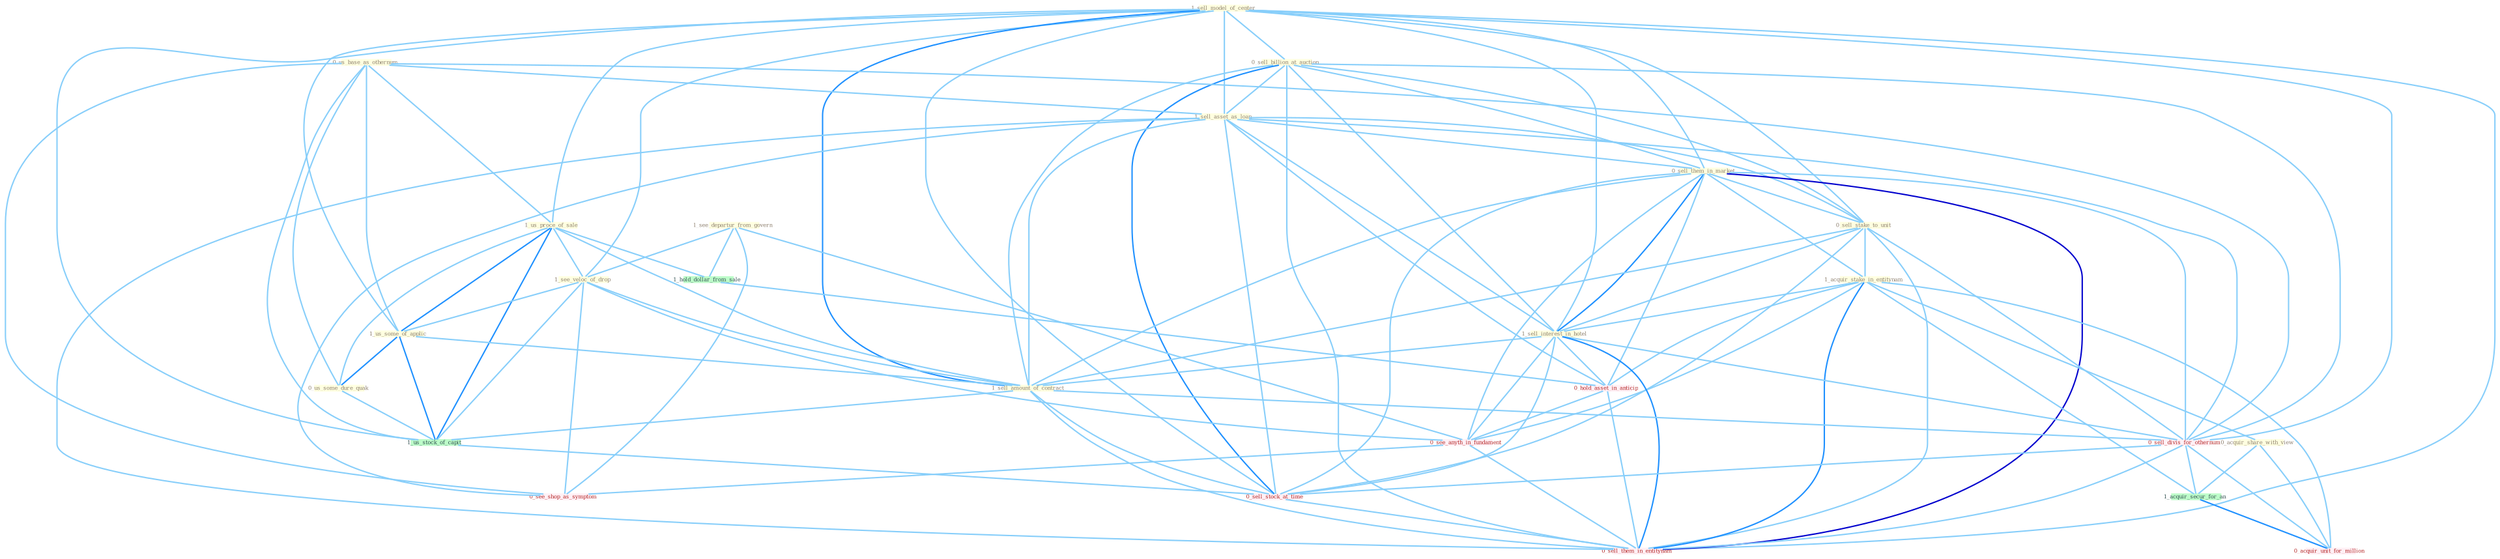 Graph G{ 
    node
    [shape=polygon,style=filled,width=.5,height=.06,color="#BDFCC9",fixedsize=true,fontsize=4,
    fontcolor="#2f4f4f"];
    {node
    [color="#ffffe0", fontcolor="#8b7d6b"] "1_sell_model_of_center " "0_sell_billion_at_auction " "0_us_base_as_othernum " "1_see_departur_from_govern " "1_sell_asset_as_loan " "1_us_proce_of_sale " "0_sell_them_in_market " "1_see_veloc_of_drop " "0_sell_stake_to_unit " "1_acquir_stake_in_entitynam " "1_us_some_of_applic " "1_sell_interest_in_hotel " "1_sell_amount_of_contract " "0_acquir_share_with_view " "0_us_some_dure_quak "}
{node [color="#fff0f5", fontcolor="#b22222"] "0_sell_divis_for_othernum " "0_hold_asset_in_anticip " "0_sell_stock_at_time " "0_see_anyth_in_fundament " "0_acquir_unit_for_million " "0_see_shop_as_symptom " "0_sell_them_in_entitynam "}
edge [color="#B0E2FF"];

	"1_sell_model_of_center " -- "0_sell_billion_at_auction " [w="1", color="#87cefa" ];
	"1_sell_model_of_center " -- "1_sell_asset_as_loan " [w="1", color="#87cefa" ];
	"1_sell_model_of_center " -- "1_us_proce_of_sale " [w="1", color="#87cefa" ];
	"1_sell_model_of_center " -- "0_sell_them_in_market " [w="1", color="#87cefa" ];
	"1_sell_model_of_center " -- "1_see_veloc_of_drop " [w="1", color="#87cefa" ];
	"1_sell_model_of_center " -- "0_sell_stake_to_unit " [w="1", color="#87cefa" ];
	"1_sell_model_of_center " -- "1_us_some_of_applic " [w="1", color="#87cefa" ];
	"1_sell_model_of_center " -- "1_sell_interest_in_hotel " [w="1", color="#87cefa" ];
	"1_sell_model_of_center " -- "1_sell_amount_of_contract " [w="2", color="#1e90ff" , len=0.8];
	"1_sell_model_of_center " -- "0_sell_divis_for_othernum " [w="1", color="#87cefa" ];
	"1_sell_model_of_center " -- "1_us_stock_of_capit " [w="1", color="#87cefa" ];
	"1_sell_model_of_center " -- "0_sell_stock_at_time " [w="1", color="#87cefa" ];
	"1_sell_model_of_center " -- "0_sell_them_in_entitynam " [w="1", color="#87cefa" ];
	"0_sell_billion_at_auction " -- "1_sell_asset_as_loan " [w="1", color="#87cefa" ];
	"0_sell_billion_at_auction " -- "0_sell_them_in_market " [w="1", color="#87cefa" ];
	"0_sell_billion_at_auction " -- "0_sell_stake_to_unit " [w="1", color="#87cefa" ];
	"0_sell_billion_at_auction " -- "1_sell_interest_in_hotel " [w="1", color="#87cefa" ];
	"0_sell_billion_at_auction " -- "1_sell_amount_of_contract " [w="1", color="#87cefa" ];
	"0_sell_billion_at_auction " -- "0_sell_divis_for_othernum " [w="1", color="#87cefa" ];
	"0_sell_billion_at_auction " -- "0_sell_stock_at_time " [w="2", color="#1e90ff" , len=0.8];
	"0_sell_billion_at_auction " -- "0_sell_them_in_entitynam " [w="1", color="#87cefa" ];
	"0_us_base_as_othernum " -- "1_sell_asset_as_loan " [w="1", color="#87cefa" ];
	"0_us_base_as_othernum " -- "1_us_proce_of_sale " [w="1", color="#87cefa" ];
	"0_us_base_as_othernum " -- "1_us_some_of_applic " [w="1", color="#87cefa" ];
	"0_us_base_as_othernum " -- "0_us_some_dure_quak " [w="1", color="#87cefa" ];
	"0_us_base_as_othernum " -- "0_sell_divis_for_othernum " [w="1", color="#87cefa" ];
	"0_us_base_as_othernum " -- "1_us_stock_of_capit " [w="1", color="#87cefa" ];
	"0_us_base_as_othernum " -- "0_see_shop_as_symptom " [w="1", color="#87cefa" ];
	"1_see_departur_from_govern " -- "1_see_veloc_of_drop " [w="1", color="#87cefa" ];
	"1_see_departur_from_govern " -- "1_hold_dollar_from_sale " [w="1", color="#87cefa" ];
	"1_see_departur_from_govern " -- "0_see_anyth_in_fundament " [w="1", color="#87cefa" ];
	"1_see_departur_from_govern " -- "0_see_shop_as_symptom " [w="1", color="#87cefa" ];
	"1_sell_asset_as_loan " -- "0_sell_them_in_market " [w="1", color="#87cefa" ];
	"1_sell_asset_as_loan " -- "0_sell_stake_to_unit " [w="1", color="#87cefa" ];
	"1_sell_asset_as_loan " -- "1_sell_interest_in_hotel " [w="1", color="#87cefa" ];
	"1_sell_asset_as_loan " -- "1_sell_amount_of_contract " [w="1", color="#87cefa" ];
	"1_sell_asset_as_loan " -- "0_sell_divis_for_othernum " [w="1", color="#87cefa" ];
	"1_sell_asset_as_loan " -- "0_hold_asset_in_anticip " [w="1", color="#87cefa" ];
	"1_sell_asset_as_loan " -- "0_sell_stock_at_time " [w="1", color="#87cefa" ];
	"1_sell_asset_as_loan " -- "0_see_shop_as_symptom " [w="1", color="#87cefa" ];
	"1_sell_asset_as_loan " -- "0_sell_them_in_entitynam " [w="1", color="#87cefa" ];
	"1_us_proce_of_sale " -- "1_see_veloc_of_drop " [w="1", color="#87cefa" ];
	"1_us_proce_of_sale " -- "1_us_some_of_applic " [w="2", color="#1e90ff" , len=0.8];
	"1_us_proce_of_sale " -- "1_sell_amount_of_contract " [w="1", color="#87cefa" ];
	"1_us_proce_of_sale " -- "0_us_some_dure_quak " [w="1", color="#87cefa" ];
	"1_us_proce_of_sale " -- "1_us_stock_of_capit " [w="2", color="#1e90ff" , len=0.8];
	"1_us_proce_of_sale " -- "1_hold_dollar_from_sale " [w="1", color="#87cefa" ];
	"0_sell_them_in_market " -- "0_sell_stake_to_unit " [w="1", color="#87cefa" ];
	"0_sell_them_in_market " -- "1_acquir_stake_in_entitynam " [w="1", color="#87cefa" ];
	"0_sell_them_in_market " -- "1_sell_interest_in_hotel " [w="2", color="#1e90ff" , len=0.8];
	"0_sell_them_in_market " -- "1_sell_amount_of_contract " [w="1", color="#87cefa" ];
	"0_sell_them_in_market " -- "0_sell_divis_for_othernum " [w="1", color="#87cefa" ];
	"0_sell_them_in_market " -- "0_hold_asset_in_anticip " [w="1", color="#87cefa" ];
	"0_sell_them_in_market " -- "0_sell_stock_at_time " [w="1", color="#87cefa" ];
	"0_sell_them_in_market " -- "0_see_anyth_in_fundament " [w="1", color="#87cefa" ];
	"0_sell_them_in_market " -- "0_sell_them_in_entitynam " [w="3", color="#0000cd" , len=0.6];
	"1_see_veloc_of_drop " -- "1_us_some_of_applic " [w="1", color="#87cefa" ];
	"1_see_veloc_of_drop " -- "1_sell_amount_of_contract " [w="1", color="#87cefa" ];
	"1_see_veloc_of_drop " -- "1_us_stock_of_capit " [w="1", color="#87cefa" ];
	"1_see_veloc_of_drop " -- "0_see_anyth_in_fundament " [w="1", color="#87cefa" ];
	"1_see_veloc_of_drop " -- "0_see_shop_as_symptom " [w="1", color="#87cefa" ];
	"0_sell_stake_to_unit " -- "1_acquir_stake_in_entitynam " [w="1", color="#87cefa" ];
	"0_sell_stake_to_unit " -- "1_sell_interest_in_hotel " [w="1", color="#87cefa" ];
	"0_sell_stake_to_unit " -- "1_sell_amount_of_contract " [w="1", color="#87cefa" ];
	"0_sell_stake_to_unit " -- "0_sell_divis_for_othernum " [w="1", color="#87cefa" ];
	"0_sell_stake_to_unit " -- "0_sell_stock_at_time " [w="1", color="#87cefa" ];
	"0_sell_stake_to_unit " -- "0_sell_them_in_entitynam " [w="1", color="#87cefa" ];
	"1_acquir_stake_in_entitynam " -- "1_sell_interest_in_hotel " [w="1", color="#87cefa" ];
	"1_acquir_stake_in_entitynam " -- "0_acquir_share_with_view " [w="1", color="#87cefa" ];
	"1_acquir_stake_in_entitynam " -- "1_acquir_secur_for_an " [w="1", color="#87cefa" ];
	"1_acquir_stake_in_entitynam " -- "0_hold_asset_in_anticip " [w="1", color="#87cefa" ];
	"1_acquir_stake_in_entitynam " -- "0_see_anyth_in_fundament " [w="1", color="#87cefa" ];
	"1_acquir_stake_in_entitynam " -- "0_acquir_unit_for_million " [w="1", color="#87cefa" ];
	"1_acquir_stake_in_entitynam " -- "0_sell_them_in_entitynam " [w="2", color="#1e90ff" , len=0.8];
	"1_us_some_of_applic " -- "1_sell_amount_of_contract " [w="1", color="#87cefa" ];
	"1_us_some_of_applic " -- "0_us_some_dure_quak " [w="2", color="#1e90ff" , len=0.8];
	"1_us_some_of_applic " -- "1_us_stock_of_capit " [w="2", color="#1e90ff" , len=0.8];
	"1_sell_interest_in_hotel " -- "1_sell_amount_of_contract " [w="1", color="#87cefa" ];
	"1_sell_interest_in_hotel " -- "0_sell_divis_for_othernum " [w="1", color="#87cefa" ];
	"1_sell_interest_in_hotel " -- "0_hold_asset_in_anticip " [w="1", color="#87cefa" ];
	"1_sell_interest_in_hotel " -- "0_sell_stock_at_time " [w="1", color="#87cefa" ];
	"1_sell_interest_in_hotel " -- "0_see_anyth_in_fundament " [w="1", color="#87cefa" ];
	"1_sell_interest_in_hotel " -- "0_sell_them_in_entitynam " [w="2", color="#1e90ff" , len=0.8];
	"1_sell_amount_of_contract " -- "0_sell_divis_for_othernum " [w="1", color="#87cefa" ];
	"1_sell_amount_of_contract " -- "1_us_stock_of_capit " [w="1", color="#87cefa" ];
	"1_sell_amount_of_contract " -- "0_sell_stock_at_time " [w="1", color="#87cefa" ];
	"1_sell_amount_of_contract " -- "0_sell_them_in_entitynam " [w="1", color="#87cefa" ];
	"0_acquir_share_with_view " -- "1_acquir_secur_for_an " [w="1", color="#87cefa" ];
	"0_acquir_share_with_view " -- "0_acquir_unit_for_million " [w="1", color="#87cefa" ];
	"0_us_some_dure_quak " -- "1_us_stock_of_capit " [w="1", color="#87cefa" ];
	"0_sell_divis_for_othernum " -- "1_acquir_secur_for_an " [w="1", color="#87cefa" ];
	"0_sell_divis_for_othernum " -- "0_sell_stock_at_time " [w="1", color="#87cefa" ];
	"0_sell_divis_for_othernum " -- "0_acquir_unit_for_million " [w="1", color="#87cefa" ];
	"0_sell_divis_for_othernum " -- "0_sell_them_in_entitynam " [w="1", color="#87cefa" ];
	"1_acquir_secur_for_an " -- "0_acquir_unit_for_million " [w="2", color="#1e90ff" , len=0.8];
	"1_us_stock_of_capit " -- "0_sell_stock_at_time " [w="1", color="#87cefa" ];
	"1_hold_dollar_from_sale " -- "0_hold_asset_in_anticip " [w="1", color="#87cefa" ];
	"0_hold_asset_in_anticip " -- "0_see_anyth_in_fundament " [w="1", color="#87cefa" ];
	"0_hold_asset_in_anticip " -- "0_sell_them_in_entitynam " [w="1", color="#87cefa" ];
	"0_sell_stock_at_time " -- "0_sell_them_in_entitynam " [w="1", color="#87cefa" ];
	"0_see_anyth_in_fundament " -- "0_see_shop_as_symptom " [w="1", color="#87cefa" ];
	"0_see_anyth_in_fundament " -- "0_sell_them_in_entitynam " [w="1", color="#87cefa" ];
}
